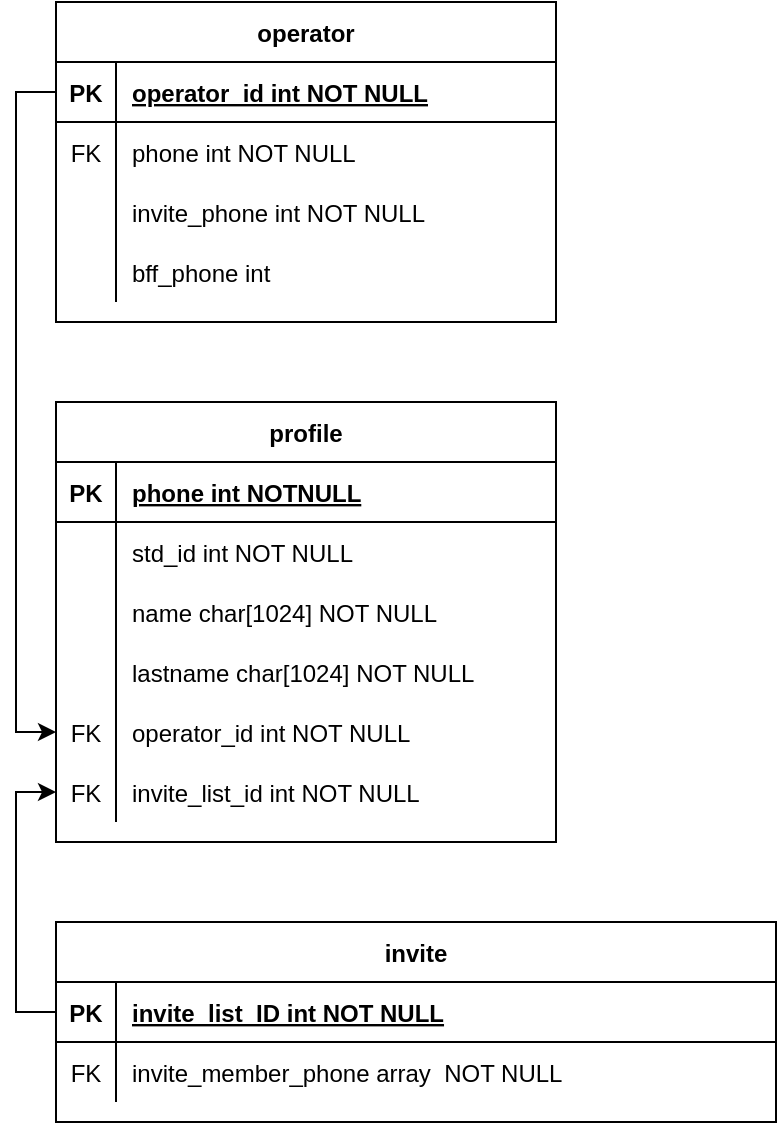 <mxfile version="20.2.3" type="device"><diagram id="R2lEEEUBdFMjLlhIrx00" name="Page-1"><mxGraphModel dx="830" dy="790" grid="1" gridSize="10" guides="1" tooltips="1" connect="1" arrows="1" fold="1" page="1" pageScale="1" pageWidth="850" pageHeight="1100" math="0" shadow="0" extFonts="Permanent Marker^https://fonts.googleapis.com/css?family=Permanent+Marker"><root><mxCell id="0"/><mxCell id="1" parent="0"/><mxCell id="atP1aCella_XztRQYU9a-28" value="profile" style="shape=table;startSize=30;container=1;collapsible=1;childLayout=tableLayout;fixedRows=1;rowLines=0;fontStyle=1;align=center;resizeLast=1;" parent="1" vertex="1"><mxGeometry x="300" y="260" width="250" height="220" as="geometry"/></mxCell><mxCell id="atP1aCella_XztRQYU9a-29" value="" style="shape=partialRectangle;collapsible=0;dropTarget=0;pointerEvents=0;fillColor=none;points=[[0,0.5],[1,0.5]];portConstraint=eastwest;top=0;left=0;right=0;bottom=1;" parent="atP1aCella_XztRQYU9a-28" vertex="1"><mxGeometry y="30" width="250" height="30" as="geometry"/></mxCell><mxCell id="atP1aCella_XztRQYU9a-30" value="PK" style="shape=partialRectangle;overflow=hidden;connectable=0;fillColor=none;top=0;left=0;bottom=0;right=0;fontStyle=1;" parent="atP1aCella_XztRQYU9a-29" vertex="1"><mxGeometry width="30" height="30" as="geometry"><mxRectangle width="30" height="30" as="alternateBounds"/></mxGeometry></mxCell><mxCell id="atP1aCella_XztRQYU9a-31" value="phone int NOTNULL" style="shape=partialRectangle;overflow=hidden;connectable=0;fillColor=none;top=0;left=0;bottom=0;right=0;align=left;spacingLeft=6;fontStyle=5;" parent="atP1aCella_XztRQYU9a-29" vertex="1"><mxGeometry x="30" width="220" height="30" as="geometry"><mxRectangle width="220" height="30" as="alternateBounds"/></mxGeometry></mxCell><mxCell id="atP1aCella_XztRQYU9a-32" value="" style="shape=partialRectangle;collapsible=0;dropTarget=0;pointerEvents=0;fillColor=none;points=[[0,0.5],[1,0.5]];portConstraint=eastwest;top=0;left=0;right=0;bottom=0;" parent="atP1aCella_XztRQYU9a-28" vertex="1"><mxGeometry y="60" width="250" height="30" as="geometry"/></mxCell><mxCell id="atP1aCella_XztRQYU9a-33" value="" style="shape=partialRectangle;overflow=hidden;connectable=0;fillColor=none;top=0;left=0;bottom=0;right=0;" parent="atP1aCella_XztRQYU9a-32" vertex="1"><mxGeometry width="30" height="30" as="geometry"><mxRectangle width="30" height="30" as="alternateBounds"/></mxGeometry></mxCell><mxCell id="atP1aCella_XztRQYU9a-34" value="std_id int NOT NULL" style="shape=partialRectangle;overflow=hidden;connectable=0;fillColor=none;top=0;left=0;bottom=0;right=0;align=left;spacingLeft=6;" parent="atP1aCella_XztRQYU9a-32" vertex="1"><mxGeometry x="30" width="220" height="30" as="geometry"><mxRectangle width="220" height="30" as="alternateBounds"/></mxGeometry></mxCell><mxCell id="atP1aCella_XztRQYU9a-35" value="" style="shape=partialRectangle;collapsible=0;dropTarget=0;pointerEvents=0;fillColor=none;points=[[0,0.5],[1,0.5]];portConstraint=eastwest;top=0;left=0;right=0;bottom=0;" parent="atP1aCella_XztRQYU9a-28" vertex="1"><mxGeometry y="90" width="250" height="30" as="geometry"/></mxCell><mxCell id="atP1aCella_XztRQYU9a-36" value="" style="shape=partialRectangle;overflow=hidden;connectable=0;fillColor=none;top=0;left=0;bottom=0;right=0;" parent="atP1aCella_XztRQYU9a-35" vertex="1"><mxGeometry width="30" height="30" as="geometry"><mxRectangle width="30" height="30" as="alternateBounds"/></mxGeometry></mxCell><mxCell id="atP1aCella_XztRQYU9a-37" value="name char[1024] NOT NULL" style="shape=partialRectangle;overflow=hidden;connectable=0;fillColor=none;top=0;left=0;bottom=0;right=0;align=left;spacingLeft=6;" parent="atP1aCella_XztRQYU9a-35" vertex="1"><mxGeometry x="30" width="220" height="30" as="geometry"><mxRectangle width="220" height="30" as="alternateBounds"/></mxGeometry></mxCell><mxCell id="atP1aCella_XztRQYU9a-46" value="" style="shape=partialRectangle;collapsible=0;dropTarget=0;pointerEvents=0;fillColor=none;points=[[0,0.5],[1,0.5]];portConstraint=eastwest;top=0;left=0;right=0;bottom=0;" parent="atP1aCella_XztRQYU9a-28" vertex="1"><mxGeometry y="120" width="250" height="30" as="geometry"/></mxCell><mxCell id="atP1aCella_XztRQYU9a-47" value="" style="shape=partialRectangle;overflow=hidden;connectable=0;fillColor=none;top=0;left=0;bottom=0;right=0;" parent="atP1aCella_XztRQYU9a-46" vertex="1"><mxGeometry width="30" height="30" as="geometry"><mxRectangle width="30" height="30" as="alternateBounds"/></mxGeometry></mxCell><mxCell id="atP1aCella_XztRQYU9a-48" value="lastname char[1024] NOT NULL" style="shape=partialRectangle;overflow=hidden;connectable=0;fillColor=none;top=0;left=0;bottom=0;right=0;align=left;spacingLeft=6;" parent="atP1aCella_XztRQYU9a-46" vertex="1"><mxGeometry x="30" width="220" height="30" as="geometry"><mxRectangle width="220" height="30" as="alternateBounds"/></mxGeometry></mxCell><mxCell id="atP1aCella_XztRQYU9a-133" value="" style="shape=partialRectangle;collapsible=0;dropTarget=0;pointerEvents=0;fillColor=none;points=[[0,0.5],[1,0.5]];portConstraint=eastwest;top=0;left=0;right=0;bottom=0;" parent="atP1aCella_XztRQYU9a-28" vertex="1"><mxGeometry y="150" width="250" height="30" as="geometry"/></mxCell><mxCell id="atP1aCella_XztRQYU9a-134" value="FK" style="shape=partialRectangle;overflow=hidden;connectable=0;fillColor=none;top=0;left=0;bottom=0;right=0;" parent="atP1aCella_XztRQYU9a-133" vertex="1"><mxGeometry width="30" height="30" as="geometry"><mxRectangle width="30" height="30" as="alternateBounds"/></mxGeometry></mxCell><mxCell id="atP1aCella_XztRQYU9a-135" value="operator_id int NOT NULL" style="shape=partialRectangle;overflow=hidden;connectable=0;fillColor=none;top=0;left=0;bottom=0;right=0;align=left;spacingLeft=6;" parent="atP1aCella_XztRQYU9a-133" vertex="1"><mxGeometry x="30" width="220" height="30" as="geometry"><mxRectangle width="220" height="30" as="alternateBounds"/></mxGeometry></mxCell><mxCell id="atP1aCella_XztRQYU9a-138" value="" style="shape=partialRectangle;collapsible=0;dropTarget=0;pointerEvents=0;fillColor=none;points=[[0,0.5],[1,0.5]];portConstraint=eastwest;top=0;left=0;right=0;bottom=0;" parent="atP1aCella_XztRQYU9a-28" vertex="1"><mxGeometry y="180" width="250" height="30" as="geometry"/></mxCell><mxCell id="atP1aCella_XztRQYU9a-139" value="FK" style="shape=partialRectangle;overflow=hidden;connectable=0;fillColor=none;top=0;left=0;bottom=0;right=0;" parent="atP1aCella_XztRQYU9a-138" vertex="1"><mxGeometry width="30" height="30" as="geometry"><mxRectangle width="30" height="30" as="alternateBounds"/></mxGeometry></mxCell><mxCell id="atP1aCella_XztRQYU9a-140" value="invite_list_id int NOT NULL" style="shape=partialRectangle;overflow=hidden;connectable=0;fillColor=none;top=0;left=0;bottom=0;right=0;align=left;spacingLeft=6;" parent="atP1aCella_XztRQYU9a-138" vertex="1"><mxGeometry x="30" width="220" height="30" as="geometry"><mxRectangle width="220" height="30" as="alternateBounds"/></mxGeometry></mxCell><mxCell id="atP1aCella_XztRQYU9a-52" value="invite" style="shape=table;startSize=30;container=1;collapsible=1;childLayout=tableLayout;fixedRows=1;rowLines=0;fontStyle=1;align=center;resizeLast=1;" parent="1" vertex="1"><mxGeometry x="300" y="520" width="360" height="100" as="geometry"><mxRectangle x="320" y="380" width="90" height="30" as="alternateBounds"/></mxGeometry></mxCell><mxCell id="atP1aCella_XztRQYU9a-53" value="" style="shape=partialRectangle;collapsible=0;dropTarget=0;pointerEvents=0;fillColor=none;points=[[0,0.5],[1,0.5]];portConstraint=eastwest;top=0;left=0;right=0;bottom=1;" parent="atP1aCella_XztRQYU9a-52" vertex="1"><mxGeometry y="30" width="360" height="30" as="geometry"/></mxCell><mxCell id="atP1aCella_XztRQYU9a-54" value="PK" style="shape=partialRectangle;overflow=hidden;connectable=0;fillColor=none;top=0;left=0;bottom=0;right=0;fontStyle=1;" parent="atP1aCella_XztRQYU9a-53" vertex="1"><mxGeometry width="30" height="30" as="geometry"><mxRectangle width="30" height="30" as="alternateBounds"/></mxGeometry></mxCell><mxCell id="atP1aCella_XztRQYU9a-55" value="invite_list_ID int NOT NULL" style="shape=partialRectangle;overflow=hidden;connectable=0;fillColor=none;top=0;left=0;bottom=0;right=0;align=left;spacingLeft=6;fontStyle=5;" parent="atP1aCella_XztRQYU9a-53" vertex="1"><mxGeometry x="30" width="330" height="30" as="geometry"><mxRectangle width="330" height="30" as="alternateBounds"/></mxGeometry></mxCell><mxCell id="atP1aCella_XztRQYU9a-145" value="" style="shape=partialRectangle;collapsible=0;dropTarget=0;pointerEvents=0;fillColor=none;points=[[0,0.5],[1,0.5]];portConstraint=eastwest;top=0;left=0;right=0;bottom=0;" parent="atP1aCella_XztRQYU9a-52" vertex="1"><mxGeometry y="60" width="360" height="30" as="geometry"/></mxCell><mxCell id="atP1aCella_XztRQYU9a-146" value="FK" style="shape=partialRectangle;overflow=hidden;connectable=0;fillColor=none;top=0;left=0;bottom=0;right=0;" parent="atP1aCella_XztRQYU9a-145" vertex="1"><mxGeometry width="30" height="30" as="geometry"><mxRectangle width="30" height="30" as="alternateBounds"/></mxGeometry></mxCell><mxCell id="atP1aCella_XztRQYU9a-147" value="invite_member_phone array  NOT NULL" style="shape=partialRectangle;overflow=hidden;connectable=0;fillColor=none;top=0;left=0;bottom=0;right=0;align=left;spacingLeft=6;" parent="atP1aCella_XztRQYU9a-145" vertex="1"><mxGeometry x="30" width="330" height="30" as="geometry"><mxRectangle width="330" height="30" as="alternateBounds"/></mxGeometry></mxCell><mxCell id="atP1aCella_XztRQYU9a-106" value="operator" style="shape=table;startSize=30;container=1;collapsible=1;childLayout=tableLayout;fixedRows=1;rowLines=0;fontStyle=1;align=center;resizeLast=1;" parent="1" vertex="1"><mxGeometry x="300" y="60" width="250" height="160" as="geometry"/></mxCell><mxCell id="atP1aCella_XztRQYU9a-107" value="" style="shape=partialRectangle;collapsible=0;dropTarget=0;pointerEvents=0;fillColor=none;points=[[0,0.5],[1,0.5]];portConstraint=eastwest;top=0;left=0;right=0;bottom=1;" parent="atP1aCella_XztRQYU9a-106" vertex="1"><mxGeometry y="30" width="250" height="30" as="geometry"/></mxCell><mxCell id="atP1aCella_XztRQYU9a-108" value="PK" style="shape=partialRectangle;overflow=hidden;connectable=0;fillColor=none;top=0;left=0;bottom=0;right=0;fontStyle=1;" parent="atP1aCella_XztRQYU9a-107" vertex="1"><mxGeometry width="30" height="30" as="geometry"><mxRectangle width="30" height="30" as="alternateBounds"/></mxGeometry></mxCell><mxCell id="atP1aCella_XztRQYU9a-109" value="operator_id int NOT NULL" style="shape=partialRectangle;overflow=hidden;connectable=0;fillColor=none;top=0;left=0;bottom=0;right=0;align=left;spacingLeft=6;fontStyle=5;" parent="atP1aCella_XztRQYU9a-107" vertex="1"><mxGeometry x="30" width="220" height="30" as="geometry"><mxRectangle width="220" height="30" as="alternateBounds"/></mxGeometry></mxCell><mxCell id="atP1aCella_XztRQYU9a-110" value="" style="shape=partialRectangle;collapsible=0;dropTarget=0;pointerEvents=0;fillColor=none;points=[[0,0.5],[1,0.5]];portConstraint=eastwest;top=0;left=0;right=0;bottom=0;" parent="atP1aCella_XztRQYU9a-106" vertex="1"><mxGeometry y="60" width="250" height="30" as="geometry"/></mxCell><mxCell id="atP1aCella_XztRQYU9a-111" value="FK" style="shape=partialRectangle;overflow=hidden;connectable=0;fillColor=none;top=0;left=0;bottom=0;right=0;" parent="atP1aCella_XztRQYU9a-110" vertex="1"><mxGeometry width="30" height="30" as="geometry"><mxRectangle width="30" height="30" as="alternateBounds"/></mxGeometry></mxCell><mxCell id="atP1aCella_XztRQYU9a-112" value="phone int NOT NULL" style="shape=partialRectangle;overflow=hidden;connectable=0;fillColor=none;top=0;left=0;bottom=0;right=0;align=left;spacingLeft=6;" parent="atP1aCella_XztRQYU9a-110" vertex="1"><mxGeometry x="30" width="220" height="30" as="geometry"><mxRectangle width="220" height="30" as="alternateBounds"/></mxGeometry></mxCell><mxCell id="atP1aCella_XztRQYU9a-113" value="" style="shape=partialRectangle;collapsible=0;dropTarget=0;pointerEvents=0;fillColor=none;points=[[0,0.5],[1,0.5]];portConstraint=eastwest;top=0;left=0;right=0;bottom=0;" parent="atP1aCella_XztRQYU9a-106" vertex="1"><mxGeometry y="90" width="250" height="30" as="geometry"/></mxCell><mxCell id="atP1aCella_XztRQYU9a-114" value="" style="shape=partialRectangle;overflow=hidden;connectable=0;fillColor=none;top=0;left=0;bottom=0;right=0;" parent="atP1aCella_XztRQYU9a-113" vertex="1"><mxGeometry width="30" height="30" as="geometry"><mxRectangle width="30" height="30" as="alternateBounds"/></mxGeometry></mxCell><mxCell id="atP1aCella_XztRQYU9a-115" value="invite_phone int NOT NULL" style="shape=partialRectangle;overflow=hidden;connectable=0;fillColor=none;top=0;left=0;bottom=0;right=0;align=left;spacingLeft=6;" parent="atP1aCella_XztRQYU9a-113" vertex="1"><mxGeometry x="30" width="220" height="30" as="geometry"><mxRectangle width="220" height="30" as="alternateBounds"/></mxGeometry></mxCell><mxCell id="atP1aCella_XztRQYU9a-128" value="" style="shape=partialRectangle;collapsible=0;dropTarget=0;pointerEvents=0;fillColor=none;points=[[0,0.5],[1,0.5]];portConstraint=eastwest;top=0;left=0;right=0;bottom=0;" parent="atP1aCella_XztRQYU9a-106" vertex="1"><mxGeometry y="120" width="250" height="30" as="geometry"/></mxCell><mxCell id="atP1aCella_XztRQYU9a-129" value="" style="shape=partialRectangle;overflow=hidden;connectable=0;fillColor=none;top=0;left=0;bottom=0;right=0;" parent="atP1aCella_XztRQYU9a-128" vertex="1"><mxGeometry width="30" height="30" as="geometry"><mxRectangle width="30" height="30" as="alternateBounds"/></mxGeometry></mxCell><mxCell id="atP1aCella_XztRQYU9a-130" value="bff_phone int" style="shape=partialRectangle;overflow=hidden;connectable=0;fillColor=none;top=0;left=0;bottom=0;right=0;align=left;spacingLeft=6;" parent="atP1aCella_XztRQYU9a-128" vertex="1"><mxGeometry x="30" width="220" height="30" as="geometry"><mxRectangle width="220" height="30" as="alternateBounds"/></mxGeometry></mxCell><mxCell id="atP1aCella_XztRQYU9a-136" style="edgeStyle=orthogonalEdgeStyle;rounded=0;orthogonalLoop=1;jettySize=auto;html=1;exitX=0;exitY=0.5;exitDx=0;exitDy=0;entryX=0;entryY=0.5;entryDx=0;entryDy=0;" parent="1" source="atP1aCella_XztRQYU9a-107" target="atP1aCella_XztRQYU9a-133" edge="1"><mxGeometry relative="1" as="geometry"/></mxCell><mxCell id="atP1aCella_XztRQYU9a-141" style="edgeStyle=orthogonalEdgeStyle;rounded=0;orthogonalLoop=1;jettySize=auto;html=1;exitX=0;exitY=0.5;exitDx=0;exitDy=0;entryX=0;entryY=0.5;entryDx=0;entryDy=0;" parent="1" source="atP1aCella_XztRQYU9a-53" target="atP1aCella_XztRQYU9a-138" edge="1"><mxGeometry relative="1" as="geometry"/></mxCell></root></mxGraphModel></diagram></mxfile>